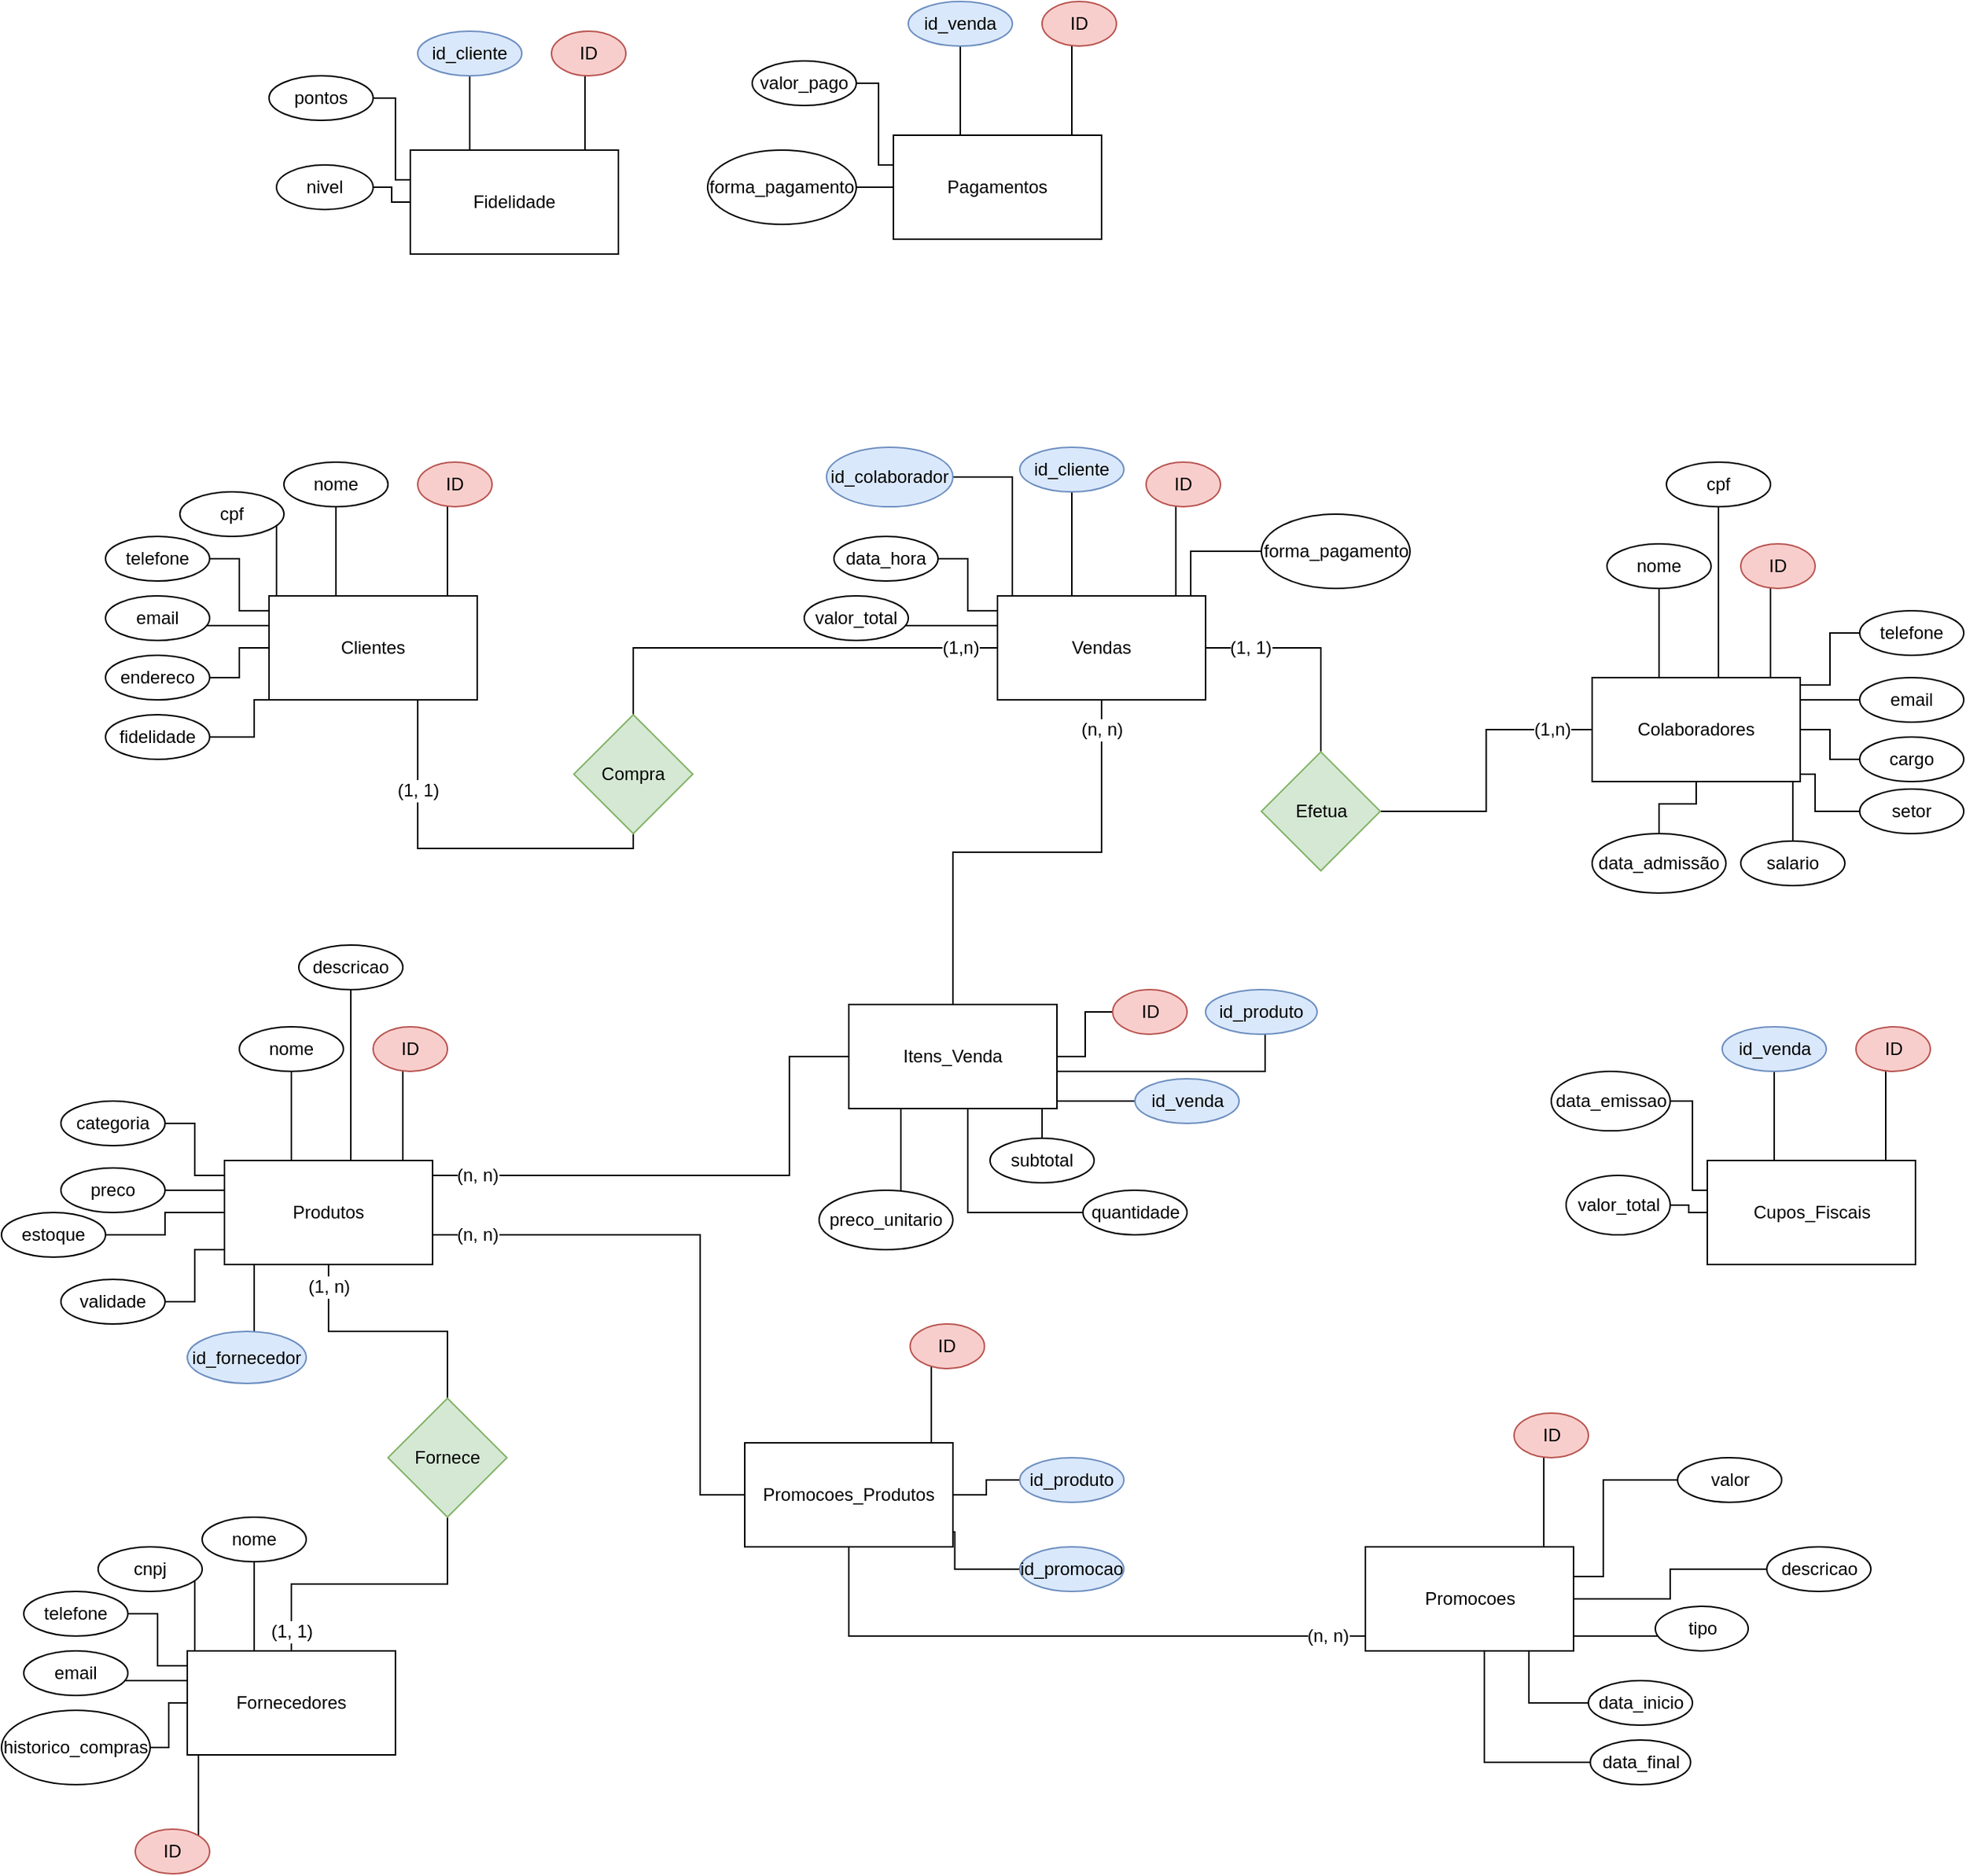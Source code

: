 <mxfile version="26.0.11">
  <diagram name="Página-1" id="WenWml29tyEXJORJTeBx">
    <mxGraphModel dx="1633" dy="1611" grid="1" gridSize="10" guides="1" tooltips="1" connect="1" arrows="1" fold="1" page="0" pageScale="1" pageWidth="1169" pageHeight="827" math="0" shadow="0">
      <root>
        <mxCell id="0" />
        <mxCell id="1" parent="0" />
        <mxCell id="MehZxR0ri4t-mRPPWg_Q-198" style="edgeStyle=orthogonalEdgeStyle;rounded=0;orthogonalLoop=1;jettySize=auto;html=1;fontSize=12;startSize=8;endSize=8;endArrow=none;startFill=0;" edge="1" parent="1" source="MehZxR0ri4t-mRPPWg_Q-12" target="MehZxR0ri4t-mRPPWg_Q-197">
          <mxGeometry relative="1" as="geometry">
            <Array as="points">
              <mxPoint x="10" y="150" />
              <mxPoint x="155" y="150" />
            </Array>
          </mxGeometry>
        </mxCell>
        <mxCell id="MehZxR0ri4t-mRPPWg_Q-203" value="(1, 1)" style="edgeLabel;html=1;align=center;verticalAlign=middle;resizable=0;points=[];fontSize=12;" vertex="1" connectable="0" parent="MehZxR0ri4t-mRPPWg_Q-198">
          <mxGeometry x="-0.626" y="2" relative="1" as="geometry">
            <mxPoint x="-2" y="13" as="offset" />
          </mxGeometry>
        </mxCell>
        <mxCell id="MehZxR0ri4t-mRPPWg_Q-12" value="Clientes" style="whiteSpace=wrap;html=1;" vertex="1" parent="1">
          <mxGeometry x="-90" y="-20" width="140" height="70" as="geometry" />
        </mxCell>
        <mxCell id="MehZxR0ri4t-mRPPWg_Q-23" style="edgeStyle=elbowEdgeStyle;rounded=0;orthogonalLoop=1;jettySize=auto;html=1;fontSize=12;startSize=8;endSize=8;endArrow=none;startFill=0;" edge="1" parent="1" source="MehZxR0ri4t-mRPPWg_Q-15" target="MehZxR0ri4t-mRPPWg_Q-12">
          <mxGeometry relative="1" as="geometry" />
        </mxCell>
        <mxCell id="MehZxR0ri4t-mRPPWg_Q-15" value="ID" style="ellipse;whiteSpace=wrap;html=1;align=center;fillColor=#f8cecc;strokeColor=#b85450;" vertex="1" parent="1">
          <mxGeometry x="10" y="-110" width="50" height="30" as="geometry" />
        </mxCell>
        <mxCell id="MehZxR0ri4t-mRPPWg_Q-24" style="edgeStyle=elbowEdgeStyle;rounded=0;orthogonalLoop=1;jettySize=auto;html=1;fontSize=12;startSize=8;endSize=8;endArrow=none;startFill=0;" edge="1" parent="1" source="MehZxR0ri4t-mRPPWg_Q-16" target="MehZxR0ri4t-mRPPWg_Q-12">
          <mxGeometry relative="1" as="geometry" />
        </mxCell>
        <mxCell id="MehZxR0ri4t-mRPPWg_Q-16" value="nome" style="ellipse;whiteSpace=wrap;html=1;align=center;" vertex="1" parent="1">
          <mxGeometry x="-80" y="-110" width="70" height="30" as="geometry" />
        </mxCell>
        <mxCell id="MehZxR0ri4t-mRPPWg_Q-25" style="edgeStyle=elbowEdgeStyle;rounded=0;orthogonalLoop=1;jettySize=auto;html=1;fontSize=12;startSize=8;endSize=8;endArrow=none;startFill=0;" edge="1" parent="1" source="MehZxR0ri4t-mRPPWg_Q-17" target="MehZxR0ri4t-mRPPWg_Q-12">
          <mxGeometry relative="1" as="geometry" />
        </mxCell>
        <mxCell id="MehZxR0ri4t-mRPPWg_Q-17" value="cpf" style="ellipse;whiteSpace=wrap;html=1;align=center;" vertex="1" parent="1">
          <mxGeometry x="-150" y="-90" width="70" height="30" as="geometry" />
        </mxCell>
        <mxCell id="MehZxR0ri4t-mRPPWg_Q-18" value="telefone" style="ellipse;whiteSpace=wrap;html=1;align=center;" vertex="1" parent="1">
          <mxGeometry x="-200" y="-60" width="70" height="30" as="geometry" />
        </mxCell>
        <mxCell id="MehZxR0ri4t-mRPPWg_Q-27" style="edgeStyle=elbowEdgeStyle;rounded=0;orthogonalLoop=1;jettySize=auto;html=1;fontSize=12;startSize=8;endSize=8;endArrow=none;startFill=0;" edge="1" parent="1" source="MehZxR0ri4t-mRPPWg_Q-19" target="MehZxR0ri4t-mRPPWg_Q-12">
          <mxGeometry relative="1" as="geometry">
            <Array as="points">
              <mxPoint x="-100" />
            </Array>
          </mxGeometry>
        </mxCell>
        <mxCell id="MehZxR0ri4t-mRPPWg_Q-19" value="email" style="ellipse;whiteSpace=wrap;html=1;align=center;" vertex="1" parent="1">
          <mxGeometry x="-200" y="-20" width="70" height="30" as="geometry" />
        </mxCell>
        <mxCell id="MehZxR0ri4t-mRPPWg_Q-29" style="edgeStyle=elbowEdgeStyle;rounded=0;orthogonalLoop=1;jettySize=auto;html=1;fontSize=12;startSize=8;endSize=8;endArrow=none;startFill=0;" edge="1" parent="1" source="MehZxR0ri4t-mRPPWg_Q-20" target="MehZxR0ri4t-mRPPWg_Q-12">
          <mxGeometry relative="1" as="geometry" />
        </mxCell>
        <mxCell id="MehZxR0ri4t-mRPPWg_Q-20" value="endereco" style="ellipse;whiteSpace=wrap;html=1;align=center;" vertex="1" parent="1">
          <mxGeometry x="-200" y="20" width="70" height="30" as="geometry" />
        </mxCell>
        <mxCell id="MehZxR0ri4t-mRPPWg_Q-30" style="edgeStyle=elbowEdgeStyle;rounded=0;orthogonalLoop=1;jettySize=auto;html=1;fontSize=12;startSize=8;endSize=8;endArrow=none;startFill=0;" edge="1" parent="1" source="MehZxR0ri4t-mRPPWg_Q-21" target="MehZxR0ri4t-mRPPWg_Q-12">
          <mxGeometry relative="1" as="geometry">
            <Array as="points">
              <mxPoint x="-100" y="50" />
            </Array>
          </mxGeometry>
        </mxCell>
        <mxCell id="MehZxR0ri4t-mRPPWg_Q-21" value="fidelidade" style="ellipse;whiteSpace=wrap;html=1;align=center;" vertex="1" parent="1">
          <mxGeometry x="-200" y="60" width="70" height="30" as="geometry" />
        </mxCell>
        <mxCell id="MehZxR0ri4t-mRPPWg_Q-26" style="edgeStyle=elbowEdgeStyle;rounded=0;orthogonalLoop=1;jettySize=auto;html=1;fontSize=12;startSize=8;endSize=8;endArrow=none;startFill=0;" edge="1" parent="1" source="MehZxR0ri4t-mRPPWg_Q-18" target="MehZxR0ri4t-mRPPWg_Q-12">
          <mxGeometry relative="1" as="geometry">
            <mxPoint x="-10" y="20" as="targetPoint" />
            <Array as="points">
              <mxPoint x="-110" y="-10" />
            </Array>
          </mxGeometry>
        </mxCell>
        <mxCell id="MehZxR0ri4t-mRPPWg_Q-193" style="edgeStyle=orthogonalEdgeStyle;rounded=0;orthogonalLoop=1;jettySize=auto;html=1;exitX=0;exitY=0.5;exitDx=0;exitDy=0;fontSize=12;startSize=8;endSize=8;endArrow=none;startFill=0;" edge="1" parent="1" source="MehZxR0ri4t-mRPPWg_Q-36" target="MehZxR0ri4t-mRPPWg_Q-192">
          <mxGeometry relative="1" as="geometry" />
        </mxCell>
        <mxCell id="MehZxR0ri4t-mRPPWg_Q-205" value="(1,n)" style="edgeLabel;html=1;align=center;verticalAlign=middle;resizable=0;points=[];fontSize=12;" vertex="1" connectable="0" parent="MehZxR0ri4t-mRPPWg_Q-193">
          <mxGeometry x="-0.565" relative="1" as="geometry">
            <mxPoint x="16" as="offset" />
          </mxGeometry>
        </mxCell>
        <mxCell id="MehZxR0ri4t-mRPPWg_Q-36" value="Colaboradores" style="whiteSpace=wrap;html=1;" vertex="1" parent="1">
          <mxGeometry x="800" y="35" width="140" height="70" as="geometry" />
        </mxCell>
        <mxCell id="MehZxR0ri4t-mRPPWg_Q-37" style="edgeStyle=elbowEdgeStyle;rounded=0;orthogonalLoop=1;jettySize=auto;html=1;fontSize=12;startSize=8;endSize=8;endArrow=none;startFill=0;" edge="1" source="MehZxR0ri4t-mRPPWg_Q-38" target="MehZxR0ri4t-mRPPWg_Q-36" parent="1">
          <mxGeometry relative="1" as="geometry" />
        </mxCell>
        <mxCell id="MehZxR0ri4t-mRPPWg_Q-38" value="ID" style="ellipse;whiteSpace=wrap;html=1;align=center;fillColor=#f8cecc;strokeColor=#b85450;" vertex="1" parent="1">
          <mxGeometry x="900" y="-55" width="50" height="30" as="geometry" />
        </mxCell>
        <mxCell id="MehZxR0ri4t-mRPPWg_Q-39" style="edgeStyle=elbowEdgeStyle;rounded=0;orthogonalLoop=1;jettySize=auto;html=1;fontSize=12;startSize=8;endSize=8;endArrow=none;startFill=0;" edge="1" source="MehZxR0ri4t-mRPPWg_Q-40" target="MehZxR0ri4t-mRPPWg_Q-36" parent="1">
          <mxGeometry relative="1" as="geometry" />
        </mxCell>
        <mxCell id="MehZxR0ri4t-mRPPWg_Q-40" value="nome" style="ellipse;whiteSpace=wrap;html=1;align=center;" vertex="1" parent="1">
          <mxGeometry x="810" y="-55" width="70" height="30" as="geometry" />
        </mxCell>
        <mxCell id="MehZxR0ri4t-mRPPWg_Q-41" style="edgeStyle=elbowEdgeStyle;rounded=0;orthogonalLoop=1;jettySize=auto;html=1;fontSize=12;startSize=8;endSize=8;endArrow=none;startFill=0;" edge="1" source="MehZxR0ri4t-mRPPWg_Q-42" target="MehZxR0ri4t-mRPPWg_Q-36" parent="1">
          <mxGeometry relative="1" as="geometry" />
        </mxCell>
        <mxCell id="MehZxR0ri4t-mRPPWg_Q-42" value="cpf" style="ellipse;whiteSpace=wrap;html=1;align=center;" vertex="1" parent="1">
          <mxGeometry x="850" y="-110" width="70" height="30" as="geometry" />
        </mxCell>
        <mxCell id="MehZxR0ri4t-mRPPWg_Q-43" value="telefone" style="ellipse;whiteSpace=wrap;html=1;align=center;" vertex="1" parent="1">
          <mxGeometry x="980" y="-10" width="70" height="30" as="geometry" />
        </mxCell>
        <mxCell id="MehZxR0ri4t-mRPPWg_Q-44" style="edgeStyle=elbowEdgeStyle;rounded=0;orthogonalLoop=1;jettySize=auto;html=1;fontSize=12;startSize=8;endSize=8;endArrow=none;startFill=0;" edge="1" source="MehZxR0ri4t-mRPPWg_Q-45" target="MehZxR0ri4t-mRPPWg_Q-36" parent="1">
          <mxGeometry relative="1" as="geometry">
            <Array as="points">
              <mxPoint x="940" y="60" />
            </Array>
          </mxGeometry>
        </mxCell>
        <mxCell id="MehZxR0ri4t-mRPPWg_Q-45" value="email" style="ellipse;whiteSpace=wrap;html=1;align=center;" vertex="1" parent="1">
          <mxGeometry x="980" y="35" width="70" height="30" as="geometry" />
        </mxCell>
        <mxCell id="MehZxR0ri4t-mRPPWg_Q-46" style="edgeStyle=elbowEdgeStyle;rounded=0;orthogonalLoop=1;jettySize=auto;html=1;fontSize=12;startSize=8;endSize=8;endArrow=none;startFill=0;" edge="1" source="MehZxR0ri4t-mRPPWg_Q-47" target="MehZxR0ri4t-mRPPWg_Q-36" parent="1">
          <mxGeometry relative="1" as="geometry" />
        </mxCell>
        <mxCell id="MehZxR0ri4t-mRPPWg_Q-47" value="cargo" style="ellipse;whiteSpace=wrap;html=1;align=center;" vertex="1" parent="1">
          <mxGeometry x="980" y="75" width="70" height="30" as="geometry" />
        </mxCell>
        <mxCell id="MehZxR0ri4t-mRPPWg_Q-48" style="edgeStyle=elbowEdgeStyle;rounded=0;orthogonalLoop=1;jettySize=auto;html=1;fontSize=12;startSize=8;endSize=8;endArrow=none;startFill=0;" edge="1" source="MehZxR0ri4t-mRPPWg_Q-49" target="MehZxR0ri4t-mRPPWg_Q-36" parent="1">
          <mxGeometry relative="1" as="geometry">
            <Array as="points">
              <mxPoint x="950" y="100" />
            </Array>
          </mxGeometry>
        </mxCell>
        <mxCell id="MehZxR0ri4t-mRPPWg_Q-49" value="setor" style="ellipse;whiteSpace=wrap;html=1;align=center;" vertex="1" parent="1">
          <mxGeometry x="980" y="110" width="70" height="30" as="geometry" />
        </mxCell>
        <mxCell id="MehZxR0ri4t-mRPPWg_Q-50" style="edgeStyle=elbowEdgeStyle;rounded=0;orthogonalLoop=1;jettySize=auto;html=1;fontSize=12;startSize=8;endSize=8;endArrow=none;startFill=0;" edge="1" source="MehZxR0ri4t-mRPPWg_Q-43" target="MehZxR0ri4t-mRPPWg_Q-36" parent="1">
          <mxGeometry relative="1" as="geometry">
            <mxPoint x="880" y="75" as="targetPoint" />
            <Array as="points">
              <mxPoint x="960" y="40" />
            </Array>
          </mxGeometry>
        </mxCell>
        <mxCell id="MehZxR0ri4t-mRPPWg_Q-57" style="edgeStyle=orthogonalEdgeStyle;rounded=0;orthogonalLoop=1;jettySize=auto;html=1;fontSize=12;startSize=8;endSize=8;endArrow=none;startFill=0;" edge="1" parent="1" source="MehZxR0ri4t-mRPPWg_Q-55" target="MehZxR0ri4t-mRPPWg_Q-36">
          <mxGeometry relative="1" as="geometry">
            <Array as="points">
              <mxPoint x="930" y="165" />
            </Array>
          </mxGeometry>
        </mxCell>
        <mxCell id="MehZxR0ri4t-mRPPWg_Q-55" value="salario" style="ellipse;whiteSpace=wrap;html=1;align=center;" vertex="1" parent="1">
          <mxGeometry x="900" y="145" width="70" height="30" as="geometry" />
        </mxCell>
        <mxCell id="MehZxR0ri4t-mRPPWg_Q-58" style="edgeStyle=orthogonalEdgeStyle;rounded=0;orthogonalLoop=1;jettySize=auto;html=1;fontSize=12;startSize=8;endSize=8;endArrow=none;startFill=0;" edge="1" parent="1" source="MehZxR0ri4t-mRPPWg_Q-56" target="MehZxR0ri4t-mRPPWg_Q-36">
          <mxGeometry relative="1" as="geometry" />
        </mxCell>
        <mxCell id="MehZxR0ri4t-mRPPWg_Q-56" value="data_admissão" style="ellipse;whiteSpace=wrap;html=1;align=center;" vertex="1" parent="1">
          <mxGeometry x="800" y="140" width="90" height="40" as="geometry" />
        </mxCell>
        <mxCell id="MehZxR0ri4t-mRPPWg_Q-61" value="Fornecedores" style="whiteSpace=wrap;html=1;" vertex="1" parent="1">
          <mxGeometry x="-145" y="690" width="140" height="70" as="geometry" />
        </mxCell>
        <mxCell id="MehZxR0ri4t-mRPPWg_Q-62" style="edgeStyle=elbowEdgeStyle;rounded=0;orthogonalLoop=1;jettySize=auto;html=1;fontSize=12;startSize=8;endSize=8;endArrow=none;startFill=0;" edge="1" source="MehZxR0ri4t-mRPPWg_Q-63" target="MehZxR0ri4t-mRPPWg_Q-61" parent="1">
          <mxGeometry relative="1" as="geometry" />
        </mxCell>
        <mxCell id="MehZxR0ri4t-mRPPWg_Q-63" value="ID" style="ellipse;whiteSpace=wrap;html=1;align=center;fillColor=#f8cecc;strokeColor=#b85450;" vertex="1" parent="1">
          <mxGeometry x="-180" y="810" width="50" height="30" as="geometry" />
        </mxCell>
        <mxCell id="MehZxR0ri4t-mRPPWg_Q-64" style="edgeStyle=elbowEdgeStyle;rounded=0;orthogonalLoop=1;jettySize=auto;html=1;fontSize=12;startSize=8;endSize=8;endArrow=none;startFill=0;" edge="1" source="MehZxR0ri4t-mRPPWg_Q-65" target="MehZxR0ri4t-mRPPWg_Q-61" parent="1">
          <mxGeometry relative="1" as="geometry" />
        </mxCell>
        <mxCell id="MehZxR0ri4t-mRPPWg_Q-65" value="nome" style="ellipse;whiteSpace=wrap;html=1;align=center;" vertex="1" parent="1">
          <mxGeometry x="-135" y="600" width="70" height="30" as="geometry" />
        </mxCell>
        <mxCell id="MehZxR0ri4t-mRPPWg_Q-66" style="edgeStyle=elbowEdgeStyle;rounded=0;orthogonalLoop=1;jettySize=auto;html=1;fontSize=12;startSize=8;endSize=8;endArrow=none;startFill=0;" edge="1" source="MehZxR0ri4t-mRPPWg_Q-67" target="MehZxR0ri4t-mRPPWg_Q-61" parent="1">
          <mxGeometry relative="1" as="geometry" />
        </mxCell>
        <mxCell id="MehZxR0ri4t-mRPPWg_Q-67" value="cnpj" style="ellipse;whiteSpace=wrap;html=1;align=center;" vertex="1" parent="1">
          <mxGeometry x="-205" y="620" width="70" height="30" as="geometry" />
        </mxCell>
        <mxCell id="MehZxR0ri4t-mRPPWg_Q-68" value="telefone" style="ellipse;whiteSpace=wrap;html=1;align=center;" vertex="1" parent="1">
          <mxGeometry x="-255" y="650" width="70" height="30" as="geometry" />
        </mxCell>
        <mxCell id="MehZxR0ri4t-mRPPWg_Q-69" style="edgeStyle=elbowEdgeStyle;rounded=0;orthogonalLoop=1;jettySize=auto;html=1;fontSize=12;startSize=8;endSize=8;endArrow=none;startFill=0;" edge="1" source="MehZxR0ri4t-mRPPWg_Q-70" target="MehZxR0ri4t-mRPPWg_Q-61" parent="1">
          <mxGeometry relative="1" as="geometry">
            <Array as="points">
              <mxPoint x="-155" y="710" />
            </Array>
          </mxGeometry>
        </mxCell>
        <mxCell id="MehZxR0ri4t-mRPPWg_Q-70" value="email" style="ellipse;whiteSpace=wrap;html=1;align=center;" vertex="1" parent="1">
          <mxGeometry x="-255" y="690" width="70" height="30" as="geometry" />
        </mxCell>
        <mxCell id="MehZxR0ri4t-mRPPWg_Q-71" style="edgeStyle=elbowEdgeStyle;rounded=0;orthogonalLoop=1;jettySize=auto;html=1;fontSize=12;startSize=8;endSize=8;endArrow=none;startFill=0;" edge="1" source="MehZxR0ri4t-mRPPWg_Q-72" target="MehZxR0ri4t-mRPPWg_Q-61" parent="1">
          <mxGeometry relative="1" as="geometry" />
        </mxCell>
        <mxCell id="MehZxR0ri4t-mRPPWg_Q-72" value="historico_compras" style="ellipse;whiteSpace=wrap;html=1;align=center;" vertex="1" parent="1">
          <mxGeometry x="-270" y="730" width="100" height="50" as="geometry" />
        </mxCell>
        <mxCell id="MehZxR0ri4t-mRPPWg_Q-75" style="edgeStyle=elbowEdgeStyle;rounded=0;orthogonalLoop=1;jettySize=auto;html=1;fontSize=12;startSize=8;endSize=8;endArrow=none;startFill=0;" edge="1" source="MehZxR0ri4t-mRPPWg_Q-68" target="MehZxR0ri4t-mRPPWg_Q-61" parent="1">
          <mxGeometry relative="1" as="geometry">
            <mxPoint x="-65" y="730" as="targetPoint" />
            <Array as="points">
              <mxPoint x="-165" y="700" />
            </Array>
          </mxGeometry>
        </mxCell>
        <mxCell id="MehZxR0ri4t-mRPPWg_Q-213" style="edgeStyle=orthogonalEdgeStyle;rounded=0;orthogonalLoop=1;jettySize=auto;html=1;fontSize=12;startSize=8;endSize=8;endArrow=none;startFill=0;" edge="1" parent="1" source="MehZxR0ri4t-mRPPWg_Q-76" target="MehZxR0ri4t-mRPPWg_Q-155">
          <mxGeometry relative="1" as="geometry">
            <Array as="points">
              <mxPoint x="260" y="370" />
              <mxPoint x="260" y="290" />
            </Array>
          </mxGeometry>
        </mxCell>
        <mxCell id="MehZxR0ri4t-mRPPWg_Q-217" value="(n, n)" style="edgeLabel;html=1;align=center;verticalAlign=middle;resizable=0;points=[];fontSize=12;" vertex="1" connectable="0" parent="MehZxR0ri4t-mRPPWg_Q-213">
          <mxGeometry x="-0.883" relative="1" as="geometry">
            <mxPoint x="9" as="offset" />
          </mxGeometry>
        </mxCell>
        <mxCell id="MehZxR0ri4t-mRPPWg_Q-226" style="edgeStyle=orthogonalEdgeStyle;rounded=0;orthogonalLoop=1;jettySize=auto;html=1;fontSize=12;startSize=8;endSize=8;endArrow=none;startFill=0;" edge="1" parent="1" source="MehZxR0ri4t-mRPPWg_Q-76" target="MehZxR0ri4t-mRPPWg_Q-181">
          <mxGeometry relative="1" as="geometry">
            <mxPoint x="195" y="470" as="targetPoint" />
            <Array as="points">
              <mxPoint x="200" y="410" />
              <mxPoint x="200" y="585" />
            </Array>
          </mxGeometry>
        </mxCell>
        <mxCell id="MehZxR0ri4t-mRPPWg_Q-228" value="(n, n)" style="edgeLabel;html=1;align=center;verticalAlign=middle;resizable=0;points=[];fontSize=12;" vertex="1" connectable="0" parent="MehZxR0ri4t-mRPPWg_Q-226">
          <mxGeometry x="-0.882" y="1" relative="1" as="geometry">
            <mxPoint x="7" y="1" as="offset" />
          </mxGeometry>
        </mxCell>
        <mxCell id="MehZxR0ri4t-mRPPWg_Q-76" value="Produtos" style="whiteSpace=wrap;html=1;" vertex="1" parent="1">
          <mxGeometry x="-120" y="360" width="140" height="70" as="geometry" />
        </mxCell>
        <mxCell id="MehZxR0ri4t-mRPPWg_Q-77" style="edgeStyle=elbowEdgeStyle;rounded=0;orthogonalLoop=1;jettySize=auto;html=1;fontSize=12;startSize=8;endSize=8;endArrow=none;startFill=0;" edge="1" source="MehZxR0ri4t-mRPPWg_Q-78" target="MehZxR0ri4t-mRPPWg_Q-76" parent="1">
          <mxGeometry relative="1" as="geometry" />
        </mxCell>
        <mxCell id="MehZxR0ri4t-mRPPWg_Q-78" value="ID" style="ellipse;whiteSpace=wrap;html=1;align=center;fillColor=#f8cecc;strokeColor=#b85450;" vertex="1" parent="1">
          <mxGeometry x="-20" y="270" width="50" height="30" as="geometry" />
        </mxCell>
        <mxCell id="MehZxR0ri4t-mRPPWg_Q-79" style="edgeStyle=elbowEdgeStyle;rounded=0;orthogonalLoop=1;jettySize=auto;html=1;fontSize=12;startSize=8;endSize=8;endArrow=none;startFill=0;" edge="1" source="MehZxR0ri4t-mRPPWg_Q-80" target="MehZxR0ri4t-mRPPWg_Q-76" parent="1">
          <mxGeometry relative="1" as="geometry" />
        </mxCell>
        <mxCell id="MehZxR0ri4t-mRPPWg_Q-80" value="nome" style="ellipse;whiteSpace=wrap;html=1;align=center;" vertex="1" parent="1">
          <mxGeometry x="-110" y="270" width="70" height="30" as="geometry" />
        </mxCell>
        <mxCell id="MehZxR0ri4t-mRPPWg_Q-81" style="edgeStyle=elbowEdgeStyle;rounded=0;orthogonalLoop=1;jettySize=auto;html=1;fontSize=12;startSize=8;endSize=8;endArrow=none;startFill=0;" edge="1" source="MehZxR0ri4t-mRPPWg_Q-82" target="MehZxR0ri4t-mRPPWg_Q-76" parent="1">
          <mxGeometry relative="1" as="geometry" />
        </mxCell>
        <mxCell id="MehZxR0ri4t-mRPPWg_Q-82" value="descricao" style="ellipse;whiteSpace=wrap;html=1;align=center;" vertex="1" parent="1">
          <mxGeometry x="-70" y="215" width="70" height="30" as="geometry" />
        </mxCell>
        <mxCell id="MehZxR0ri4t-mRPPWg_Q-83" value="categoria" style="ellipse;whiteSpace=wrap;html=1;align=center;" vertex="1" parent="1">
          <mxGeometry x="-230" y="320" width="70" height="30" as="geometry" />
        </mxCell>
        <mxCell id="MehZxR0ri4t-mRPPWg_Q-84" style="edgeStyle=elbowEdgeStyle;rounded=0;orthogonalLoop=1;jettySize=auto;html=1;fontSize=12;startSize=8;endSize=8;endArrow=none;startFill=0;" edge="1" source="MehZxR0ri4t-mRPPWg_Q-85" target="MehZxR0ri4t-mRPPWg_Q-76" parent="1">
          <mxGeometry relative="1" as="geometry">
            <Array as="points">
              <mxPoint x="20" y="385" />
            </Array>
          </mxGeometry>
        </mxCell>
        <mxCell id="MehZxR0ri4t-mRPPWg_Q-85" value="preco" style="ellipse;whiteSpace=wrap;html=1;align=center;" vertex="1" parent="1">
          <mxGeometry x="-230" y="365" width="70" height="30" as="geometry" />
        </mxCell>
        <mxCell id="MehZxR0ri4t-mRPPWg_Q-86" style="edgeStyle=elbowEdgeStyle;rounded=0;orthogonalLoop=1;jettySize=auto;html=1;fontSize=12;startSize=8;endSize=8;endArrow=none;startFill=0;" edge="1" source="MehZxR0ri4t-mRPPWg_Q-87" target="MehZxR0ri4t-mRPPWg_Q-76" parent="1">
          <mxGeometry relative="1" as="geometry" />
        </mxCell>
        <mxCell id="MehZxR0ri4t-mRPPWg_Q-87" value="estoque" style="ellipse;whiteSpace=wrap;html=1;align=center;" vertex="1" parent="1">
          <mxGeometry x="-270" y="395" width="70" height="30" as="geometry" />
        </mxCell>
        <mxCell id="MehZxR0ri4t-mRPPWg_Q-88" style="edgeStyle=elbowEdgeStyle;rounded=0;orthogonalLoop=1;jettySize=auto;html=1;fontSize=12;startSize=8;endSize=8;endArrow=none;startFill=0;" edge="1" source="MehZxR0ri4t-mRPPWg_Q-89" target="MehZxR0ri4t-mRPPWg_Q-76" parent="1">
          <mxGeometry relative="1" as="geometry">
            <Array as="points">
              <mxPoint x="-140" y="420" />
            </Array>
          </mxGeometry>
        </mxCell>
        <mxCell id="MehZxR0ri4t-mRPPWg_Q-89" value="validade" style="ellipse;whiteSpace=wrap;html=1;align=center;" vertex="1" parent="1">
          <mxGeometry x="-230" y="440" width="70" height="30" as="geometry" />
        </mxCell>
        <mxCell id="MehZxR0ri4t-mRPPWg_Q-90" style="edgeStyle=elbowEdgeStyle;rounded=0;orthogonalLoop=1;jettySize=auto;html=1;fontSize=12;startSize=8;endSize=8;endArrow=none;startFill=0;" edge="1" source="MehZxR0ri4t-mRPPWg_Q-83" target="MehZxR0ri4t-mRPPWg_Q-76" parent="1">
          <mxGeometry relative="1" as="geometry">
            <mxPoint x="-40" y="400" as="targetPoint" />
            <Array as="points">
              <mxPoint x="-140" y="370" />
            </Array>
          </mxGeometry>
        </mxCell>
        <mxCell id="MehZxR0ri4t-mRPPWg_Q-91" style="edgeStyle=orthogonalEdgeStyle;rounded=0;orthogonalLoop=1;jettySize=auto;html=1;fontSize=12;startSize=8;endSize=8;endArrow=none;startFill=0;" edge="1" source="MehZxR0ri4t-mRPPWg_Q-92" target="MehZxR0ri4t-mRPPWg_Q-76" parent="1">
          <mxGeometry relative="1" as="geometry">
            <Array as="points">
              <mxPoint x="-100" y="460" />
              <mxPoint x="-100" y="460" />
            </Array>
          </mxGeometry>
        </mxCell>
        <mxCell id="MehZxR0ri4t-mRPPWg_Q-92" value="id_fornecedor" style="ellipse;whiteSpace=wrap;html=1;align=center;fillColor=#dae8fc;strokeColor=#6c8ebf;" vertex="1" parent="1">
          <mxGeometry x="-145" y="475" width="80" height="35" as="geometry" />
        </mxCell>
        <mxCell id="MehZxR0ri4t-mRPPWg_Q-196" style="edgeStyle=orthogonalEdgeStyle;rounded=0;orthogonalLoop=1;jettySize=auto;html=1;exitX=1;exitY=0.5;exitDx=0;exitDy=0;fontSize=12;startSize=8;endSize=8;endArrow=none;startFill=0;" edge="1" parent="1" source="MehZxR0ri4t-mRPPWg_Q-95" target="MehZxR0ri4t-mRPPWg_Q-192">
          <mxGeometry relative="1" as="geometry" />
        </mxCell>
        <mxCell id="MehZxR0ri4t-mRPPWg_Q-207" value="(1, 1)" style="edgeLabel;html=1;align=center;verticalAlign=middle;resizable=0;points=[];fontSize=12;" vertex="1" connectable="0" parent="MehZxR0ri4t-mRPPWg_Q-196">
          <mxGeometry x="-0.726" y="3" relative="1" as="geometry">
            <mxPoint x="10" y="3" as="offset" />
          </mxGeometry>
        </mxCell>
        <mxCell id="MehZxR0ri4t-mRPPWg_Q-200" style="edgeStyle=orthogonalEdgeStyle;rounded=0;orthogonalLoop=1;jettySize=auto;html=1;fontSize=12;startSize=8;endSize=8;endArrow=none;startFill=0;" edge="1" parent="1" source="MehZxR0ri4t-mRPPWg_Q-95" target="MehZxR0ri4t-mRPPWg_Q-197">
          <mxGeometry relative="1" as="geometry">
            <Array as="points">
              <mxPoint x="155" y="15" />
            </Array>
          </mxGeometry>
        </mxCell>
        <mxCell id="MehZxR0ri4t-mRPPWg_Q-204" value="(1,n)" style="edgeLabel;html=1;align=center;verticalAlign=middle;resizable=0;points=[];fontSize=12;" vertex="1" connectable="0" parent="MehZxR0ri4t-mRPPWg_Q-200">
          <mxGeometry x="-0.867" y="5" relative="1" as="geometry">
            <mxPoint x="-6" y="-5" as="offset" />
          </mxGeometry>
        </mxCell>
        <mxCell id="MehZxR0ri4t-mRPPWg_Q-214" style="edgeStyle=orthogonalEdgeStyle;rounded=0;orthogonalLoop=1;jettySize=auto;html=1;fontSize=12;startSize=8;endSize=8;endArrow=none;startFill=0;" edge="1" parent="1" source="MehZxR0ri4t-mRPPWg_Q-95" target="MehZxR0ri4t-mRPPWg_Q-155">
          <mxGeometry relative="1" as="geometry" />
        </mxCell>
        <mxCell id="MehZxR0ri4t-mRPPWg_Q-218" value="(n, n)" style="edgeLabel;html=1;align=center;verticalAlign=middle;resizable=0;points=[];fontSize=12;" vertex="1" connectable="0" parent="MehZxR0ri4t-mRPPWg_Q-214">
          <mxGeometry x="-0.937" y="-1" relative="1" as="geometry">
            <mxPoint x="1" y="10" as="offset" />
          </mxGeometry>
        </mxCell>
        <mxCell id="MehZxR0ri4t-mRPPWg_Q-95" value="Vendas" style="whiteSpace=wrap;html=1;" vertex="1" parent="1">
          <mxGeometry x="400" y="-20" width="140" height="70" as="geometry" />
        </mxCell>
        <mxCell id="MehZxR0ri4t-mRPPWg_Q-96" style="edgeStyle=elbowEdgeStyle;rounded=0;orthogonalLoop=1;jettySize=auto;html=1;fontSize=12;startSize=8;endSize=8;endArrow=none;startFill=0;" edge="1" source="MehZxR0ri4t-mRPPWg_Q-97" target="MehZxR0ri4t-mRPPWg_Q-95" parent="1">
          <mxGeometry relative="1" as="geometry" />
        </mxCell>
        <mxCell id="MehZxR0ri4t-mRPPWg_Q-97" value="ID" style="ellipse;whiteSpace=wrap;html=1;align=center;fillColor=#f8cecc;strokeColor=#b85450;" vertex="1" parent="1">
          <mxGeometry x="500" y="-110" width="50" height="30" as="geometry" />
        </mxCell>
        <mxCell id="MehZxR0ri4t-mRPPWg_Q-98" style="edgeStyle=elbowEdgeStyle;rounded=0;orthogonalLoop=1;jettySize=auto;html=1;fontSize=12;startSize=8;endSize=8;endArrow=none;startFill=0;" edge="1" source="MehZxR0ri4t-mRPPWg_Q-99" target="MehZxR0ri4t-mRPPWg_Q-95" parent="1">
          <mxGeometry relative="1" as="geometry" />
        </mxCell>
        <mxCell id="MehZxR0ri4t-mRPPWg_Q-99" value="id_cliente" style="ellipse;whiteSpace=wrap;html=1;align=center;fillColor=#dae8fc;strokeColor=#6c8ebf;" vertex="1" parent="1">
          <mxGeometry x="415" y="-120" width="70" height="30" as="geometry" />
        </mxCell>
        <mxCell id="MehZxR0ri4t-mRPPWg_Q-100" style="edgeStyle=elbowEdgeStyle;rounded=0;orthogonalLoop=1;jettySize=auto;html=1;fontSize=12;startSize=8;endSize=8;endArrow=none;startFill=0;" edge="1" source="MehZxR0ri4t-mRPPWg_Q-101" target="MehZxR0ri4t-mRPPWg_Q-95" parent="1">
          <mxGeometry relative="1" as="geometry">
            <Array as="points">
              <mxPoint x="410" y="-40" />
            </Array>
          </mxGeometry>
        </mxCell>
        <mxCell id="MehZxR0ri4t-mRPPWg_Q-101" value="id_colaborador" style="ellipse;whiteSpace=wrap;html=1;align=center;fillColor=#dae8fc;strokeColor=#6c8ebf;" vertex="1" parent="1">
          <mxGeometry x="285" y="-120" width="85" height="40" as="geometry" />
        </mxCell>
        <mxCell id="MehZxR0ri4t-mRPPWg_Q-102" value="data_hora" style="ellipse;whiteSpace=wrap;html=1;align=center;" vertex="1" parent="1">
          <mxGeometry x="290" y="-60" width="70" height="30" as="geometry" />
        </mxCell>
        <mxCell id="MehZxR0ri4t-mRPPWg_Q-103" style="edgeStyle=elbowEdgeStyle;rounded=0;orthogonalLoop=1;jettySize=auto;html=1;fontSize=12;startSize=8;endSize=8;endArrow=none;startFill=0;" edge="1" source="MehZxR0ri4t-mRPPWg_Q-104" target="MehZxR0ri4t-mRPPWg_Q-95" parent="1">
          <mxGeometry relative="1" as="geometry">
            <Array as="points">
              <mxPoint x="390" />
            </Array>
          </mxGeometry>
        </mxCell>
        <mxCell id="MehZxR0ri4t-mRPPWg_Q-104" value="valor_total" style="ellipse;whiteSpace=wrap;html=1;align=center;" vertex="1" parent="1">
          <mxGeometry x="270" y="-20" width="70" height="30" as="geometry" />
        </mxCell>
        <mxCell id="MehZxR0ri4t-mRPPWg_Q-105" style="edgeStyle=elbowEdgeStyle;rounded=0;orthogonalLoop=1;jettySize=auto;html=1;fontSize=12;startSize=8;endSize=8;endArrow=none;startFill=0;" edge="1" source="MehZxR0ri4t-mRPPWg_Q-106" target="MehZxR0ri4t-mRPPWg_Q-95" parent="1">
          <mxGeometry relative="1" as="geometry">
            <Array as="points">
              <mxPoint x="530" y="-20" />
            </Array>
          </mxGeometry>
        </mxCell>
        <mxCell id="MehZxR0ri4t-mRPPWg_Q-106" value="forma_pagamento" style="ellipse;whiteSpace=wrap;html=1;align=center;" vertex="1" parent="1">
          <mxGeometry x="577.5" y="-75" width="100" height="50" as="geometry" />
        </mxCell>
        <mxCell id="MehZxR0ri4t-mRPPWg_Q-107" style="edgeStyle=elbowEdgeStyle;rounded=0;orthogonalLoop=1;jettySize=auto;html=1;fontSize=12;startSize=8;endSize=8;endArrow=none;startFill=0;" edge="1" source="MehZxR0ri4t-mRPPWg_Q-102" target="MehZxR0ri4t-mRPPWg_Q-95" parent="1">
          <mxGeometry relative="1" as="geometry">
            <mxPoint x="480" y="20" as="targetPoint" />
            <Array as="points">
              <mxPoint x="380" y="-10" />
            </Array>
          </mxGeometry>
        </mxCell>
        <mxCell id="MehZxR0ri4t-mRPPWg_Q-108" value="Pagamentos" style="whiteSpace=wrap;html=1;" vertex="1" parent="1">
          <mxGeometry x="330" y="-330" width="140" height="70" as="geometry" />
        </mxCell>
        <mxCell id="MehZxR0ri4t-mRPPWg_Q-109" style="edgeStyle=elbowEdgeStyle;rounded=0;orthogonalLoop=1;jettySize=auto;html=1;fontSize=12;startSize=8;endSize=8;endArrow=none;startFill=0;" edge="1" source="MehZxR0ri4t-mRPPWg_Q-110" target="MehZxR0ri4t-mRPPWg_Q-108" parent="1">
          <mxGeometry relative="1" as="geometry" />
        </mxCell>
        <mxCell id="MehZxR0ri4t-mRPPWg_Q-110" value="ID" style="ellipse;whiteSpace=wrap;html=1;align=center;fillColor=#f8cecc;strokeColor=#b85450;" vertex="1" parent="1">
          <mxGeometry x="430" y="-420" width="50" height="30" as="geometry" />
        </mxCell>
        <mxCell id="MehZxR0ri4t-mRPPWg_Q-111" style="edgeStyle=elbowEdgeStyle;rounded=0;orthogonalLoop=1;jettySize=auto;html=1;fontSize=12;startSize=8;endSize=8;endArrow=none;startFill=0;" edge="1" source="MehZxR0ri4t-mRPPWg_Q-112" target="MehZxR0ri4t-mRPPWg_Q-108" parent="1">
          <mxGeometry relative="1" as="geometry" />
        </mxCell>
        <mxCell id="MehZxR0ri4t-mRPPWg_Q-112" value="id_venda" style="ellipse;whiteSpace=wrap;html=1;align=center;fillColor=#dae8fc;strokeColor=#6c8ebf;" vertex="1" parent="1">
          <mxGeometry x="340" y="-420" width="70" height="30" as="geometry" />
        </mxCell>
        <mxCell id="MehZxR0ri4t-mRPPWg_Q-116" style="edgeStyle=elbowEdgeStyle;rounded=0;orthogonalLoop=1;jettySize=auto;html=1;fontSize=12;startSize=8;endSize=8;endArrow=none;startFill=0;" edge="1" source="MehZxR0ri4t-mRPPWg_Q-117" target="MehZxR0ri4t-mRPPWg_Q-108" parent="1">
          <mxGeometry relative="1" as="geometry">
            <Array as="points">
              <mxPoint x="320" y="-310" />
            </Array>
          </mxGeometry>
        </mxCell>
        <mxCell id="MehZxR0ri4t-mRPPWg_Q-117" value="valor_pago" style="ellipse;whiteSpace=wrap;html=1;align=center;" vertex="1" parent="1">
          <mxGeometry x="235" y="-380" width="70" height="30" as="geometry" />
        </mxCell>
        <mxCell id="MehZxR0ri4t-mRPPWg_Q-118" style="edgeStyle=elbowEdgeStyle;rounded=0;orthogonalLoop=1;jettySize=auto;html=1;fontSize=12;startSize=8;endSize=8;endArrow=none;startFill=0;" edge="1" source="MehZxR0ri4t-mRPPWg_Q-119" target="MehZxR0ri4t-mRPPWg_Q-108" parent="1">
          <mxGeometry relative="1" as="geometry" />
        </mxCell>
        <mxCell id="MehZxR0ri4t-mRPPWg_Q-119" value="forma_pagamento" style="ellipse;whiteSpace=wrap;html=1;align=center;" vertex="1" parent="1">
          <mxGeometry x="205" y="-320" width="100" height="50" as="geometry" />
        </mxCell>
        <mxCell id="MehZxR0ri4t-mRPPWg_Q-121" value="Cupos_Fiscais" style="whiteSpace=wrap;html=1;" vertex="1" parent="1">
          <mxGeometry x="877.5" y="360" width="140" height="70" as="geometry" />
        </mxCell>
        <mxCell id="MehZxR0ri4t-mRPPWg_Q-122" style="edgeStyle=elbowEdgeStyle;rounded=0;orthogonalLoop=1;jettySize=auto;html=1;fontSize=12;startSize=8;endSize=8;endArrow=none;startFill=0;" edge="1" source="MehZxR0ri4t-mRPPWg_Q-123" target="MehZxR0ri4t-mRPPWg_Q-121" parent="1">
          <mxGeometry relative="1" as="geometry" />
        </mxCell>
        <mxCell id="MehZxR0ri4t-mRPPWg_Q-123" value="ID" style="ellipse;whiteSpace=wrap;html=1;align=center;fillColor=#f8cecc;strokeColor=#b85450;" vertex="1" parent="1">
          <mxGeometry x="977.5" y="270" width="50" height="30" as="geometry" />
        </mxCell>
        <mxCell id="MehZxR0ri4t-mRPPWg_Q-124" style="edgeStyle=elbowEdgeStyle;rounded=0;orthogonalLoop=1;jettySize=auto;html=1;fontSize=12;startSize=8;endSize=8;endArrow=none;startFill=0;" edge="1" source="MehZxR0ri4t-mRPPWg_Q-125" target="MehZxR0ri4t-mRPPWg_Q-121" parent="1">
          <mxGeometry relative="1" as="geometry" />
        </mxCell>
        <mxCell id="MehZxR0ri4t-mRPPWg_Q-125" value="id_venda" style="ellipse;whiteSpace=wrap;html=1;align=center;fillColor=#dae8fc;strokeColor=#6c8ebf;" vertex="1" parent="1">
          <mxGeometry x="887.5" y="270" width="70" height="30" as="geometry" />
        </mxCell>
        <mxCell id="MehZxR0ri4t-mRPPWg_Q-126" style="edgeStyle=elbowEdgeStyle;rounded=0;orthogonalLoop=1;jettySize=auto;html=1;fontSize=12;startSize=8;endSize=8;endArrow=none;startFill=0;" edge="1" source="MehZxR0ri4t-mRPPWg_Q-127" target="MehZxR0ri4t-mRPPWg_Q-121" parent="1">
          <mxGeometry relative="1" as="geometry">
            <Array as="points">
              <mxPoint x="867.5" y="380" />
            </Array>
          </mxGeometry>
        </mxCell>
        <mxCell id="MehZxR0ri4t-mRPPWg_Q-127" value="data_emissao" style="ellipse;whiteSpace=wrap;html=1;align=center;" vertex="1" parent="1">
          <mxGeometry x="772.5" y="300" width="80" height="40" as="geometry" />
        </mxCell>
        <mxCell id="MehZxR0ri4t-mRPPWg_Q-128" style="edgeStyle=elbowEdgeStyle;rounded=0;orthogonalLoop=1;jettySize=auto;html=1;fontSize=12;startSize=8;endSize=8;endArrow=none;startFill=0;" edge="1" source="MehZxR0ri4t-mRPPWg_Q-129" target="MehZxR0ri4t-mRPPWg_Q-121" parent="1">
          <mxGeometry relative="1" as="geometry" />
        </mxCell>
        <mxCell id="MehZxR0ri4t-mRPPWg_Q-129" value="valor_total" style="ellipse;whiteSpace=wrap;html=1;align=center;" vertex="1" parent="1">
          <mxGeometry x="782.5" y="370" width="70" height="40" as="geometry" />
        </mxCell>
        <mxCell id="MehZxR0ri4t-mRPPWg_Q-130" value="Fidelidade" style="whiteSpace=wrap;html=1;" vertex="1" parent="1">
          <mxGeometry x="5" y="-320" width="140" height="70" as="geometry" />
        </mxCell>
        <mxCell id="MehZxR0ri4t-mRPPWg_Q-131" style="edgeStyle=elbowEdgeStyle;rounded=0;orthogonalLoop=1;jettySize=auto;html=1;fontSize=12;startSize=8;endSize=8;endArrow=none;startFill=0;" edge="1" source="MehZxR0ri4t-mRPPWg_Q-132" target="MehZxR0ri4t-mRPPWg_Q-130" parent="1">
          <mxGeometry relative="1" as="geometry" />
        </mxCell>
        <mxCell id="MehZxR0ri4t-mRPPWg_Q-132" value="ID" style="ellipse;whiteSpace=wrap;html=1;align=center;fillColor=#f8cecc;strokeColor=#b85450;" vertex="1" parent="1">
          <mxGeometry x="100" y="-400" width="50" height="30" as="geometry" />
        </mxCell>
        <mxCell id="MehZxR0ri4t-mRPPWg_Q-133" style="edgeStyle=elbowEdgeStyle;rounded=0;orthogonalLoop=1;jettySize=auto;html=1;fontSize=12;startSize=8;endSize=8;endArrow=none;startFill=0;" edge="1" source="MehZxR0ri4t-mRPPWg_Q-134" target="MehZxR0ri4t-mRPPWg_Q-130" parent="1">
          <mxGeometry relative="1" as="geometry" />
        </mxCell>
        <mxCell id="MehZxR0ri4t-mRPPWg_Q-134" value="id_cliente" style="ellipse;whiteSpace=wrap;html=1;align=center;fillColor=#dae8fc;strokeColor=#6c8ebf;" vertex="1" parent="1">
          <mxGeometry x="10" y="-400" width="70" height="30" as="geometry" />
        </mxCell>
        <mxCell id="MehZxR0ri4t-mRPPWg_Q-135" style="edgeStyle=elbowEdgeStyle;rounded=0;orthogonalLoop=1;jettySize=auto;html=1;fontSize=12;startSize=8;endSize=8;endArrow=none;startFill=0;" edge="1" source="MehZxR0ri4t-mRPPWg_Q-136" target="MehZxR0ri4t-mRPPWg_Q-130" parent="1">
          <mxGeometry relative="1" as="geometry">
            <Array as="points">
              <mxPoint x="-5" y="-300" />
            </Array>
          </mxGeometry>
        </mxCell>
        <mxCell id="MehZxR0ri4t-mRPPWg_Q-136" value="pontos" style="ellipse;whiteSpace=wrap;html=1;align=center;" vertex="1" parent="1">
          <mxGeometry x="-90" y="-370" width="70" height="30" as="geometry" />
        </mxCell>
        <mxCell id="MehZxR0ri4t-mRPPWg_Q-137" style="edgeStyle=elbowEdgeStyle;rounded=0;orthogonalLoop=1;jettySize=auto;html=1;fontSize=12;startSize=8;endSize=8;endArrow=none;startFill=0;" edge="1" source="MehZxR0ri4t-mRPPWg_Q-138" target="MehZxR0ri4t-mRPPWg_Q-130" parent="1">
          <mxGeometry relative="1" as="geometry" />
        </mxCell>
        <mxCell id="MehZxR0ri4t-mRPPWg_Q-138" value="nivel" style="ellipse;whiteSpace=wrap;html=1;align=center;" vertex="1" parent="1">
          <mxGeometry x="-85" y="-310" width="65" height="30" as="geometry" />
        </mxCell>
        <mxCell id="MehZxR0ri4t-mRPPWg_Q-227" style="edgeStyle=orthogonalEdgeStyle;rounded=0;orthogonalLoop=1;jettySize=auto;html=1;fontSize=12;startSize=8;endSize=8;endArrow=none;startFill=0;" edge="1" parent="1" source="MehZxR0ri4t-mRPPWg_Q-141" target="MehZxR0ri4t-mRPPWg_Q-181">
          <mxGeometry relative="1" as="geometry">
            <mxPoint x="195" y="550" as="targetPoint" />
            <Array as="points">
              <mxPoint x="300" y="680" />
            </Array>
          </mxGeometry>
        </mxCell>
        <mxCell id="MehZxR0ri4t-mRPPWg_Q-229" value="(n, n)" style="edgeLabel;html=1;align=center;verticalAlign=middle;resizable=0;points=[];fontSize=12;" vertex="1" connectable="0" parent="MehZxR0ri4t-mRPPWg_Q-227">
          <mxGeometry x="-0.875" relative="1" as="geometry">
            <mxPoint as="offset" />
          </mxGeometry>
        </mxCell>
        <mxCell id="MehZxR0ri4t-mRPPWg_Q-141" value="Promocoes" style="whiteSpace=wrap;html=1;" vertex="1" parent="1">
          <mxGeometry x="647.5" y="620" width="140" height="70" as="geometry" />
        </mxCell>
        <mxCell id="MehZxR0ri4t-mRPPWg_Q-142" style="edgeStyle=elbowEdgeStyle;rounded=0;orthogonalLoop=1;jettySize=auto;html=1;fontSize=12;startSize=8;endSize=8;endArrow=none;startFill=0;" edge="1" source="MehZxR0ri4t-mRPPWg_Q-143" target="MehZxR0ri4t-mRPPWg_Q-141" parent="1">
          <mxGeometry relative="1" as="geometry" />
        </mxCell>
        <mxCell id="MehZxR0ri4t-mRPPWg_Q-143" value="ID" style="ellipse;whiteSpace=wrap;html=1;align=center;fillColor=#f8cecc;strokeColor=#b85450;" vertex="1" parent="1">
          <mxGeometry x="747.5" y="530" width="50" height="30" as="geometry" />
        </mxCell>
        <mxCell id="MehZxR0ri4t-mRPPWg_Q-144" style="edgeStyle=elbowEdgeStyle;rounded=0;orthogonalLoop=1;jettySize=auto;html=1;fontSize=12;startSize=8;endSize=8;endArrow=none;startFill=0;" edge="1" source="MehZxR0ri4t-mRPPWg_Q-145" target="MehZxR0ri4t-mRPPWg_Q-141" parent="1">
          <mxGeometry relative="1" as="geometry">
            <mxPoint x="952.808" y="710" as="targetPoint" />
          </mxGeometry>
        </mxCell>
        <mxCell id="MehZxR0ri4t-mRPPWg_Q-145" value="descricao" style="ellipse;whiteSpace=wrap;html=1;align=center;" vertex="1" parent="1">
          <mxGeometry x="917.5" y="620" width="70" height="30" as="geometry" />
        </mxCell>
        <mxCell id="MehZxR0ri4t-mRPPWg_Q-146" style="edgeStyle=elbowEdgeStyle;rounded=0;orthogonalLoop=1;jettySize=auto;html=1;fontSize=12;startSize=8;endSize=8;endArrow=none;startFill=0;" edge="1" source="MehZxR0ri4t-mRPPWg_Q-147" target="MehZxR0ri4t-mRPPWg_Q-141" parent="1">
          <mxGeometry relative="1" as="geometry">
            <mxPoint x="912.808" y="710" as="targetPoint" />
            <Array as="points">
              <mxPoint x="807.5" y="680" />
            </Array>
          </mxGeometry>
        </mxCell>
        <mxCell id="MehZxR0ri4t-mRPPWg_Q-147" value="tipo" style="ellipse;whiteSpace=wrap;html=1;align=center;" vertex="1" parent="1">
          <mxGeometry x="842.5" y="660" width="62.5" height="30" as="geometry" />
        </mxCell>
        <mxCell id="MehZxR0ri4t-mRPPWg_Q-148" value="valor" style="ellipse;whiteSpace=wrap;html=1;align=center;" vertex="1" parent="1">
          <mxGeometry x="857.5" y="560" width="70" height="30" as="geometry" />
        </mxCell>
        <mxCell id="MehZxR0ri4t-mRPPWg_Q-149" style="edgeStyle=elbowEdgeStyle;rounded=0;orthogonalLoop=1;jettySize=auto;html=1;fontSize=12;startSize=8;endSize=8;endArrow=none;startFill=0;" edge="1" source="MehZxR0ri4t-mRPPWg_Q-150" target="MehZxR0ri4t-mRPPWg_Q-141" parent="1">
          <mxGeometry relative="1" as="geometry">
            <mxPoint x="907.5" y="730" as="targetPoint" />
            <Array as="points">
              <mxPoint x="757.5" y="700" />
            </Array>
          </mxGeometry>
        </mxCell>
        <mxCell id="MehZxR0ri4t-mRPPWg_Q-150" value="data_inicio" style="ellipse;whiteSpace=wrap;html=1;align=center;" vertex="1" parent="1">
          <mxGeometry x="797.5" y="710" width="70" height="30" as="geometry" />
        </mxCell>
        <mxCell id="MehZxR0ri4t-mRPPWg_Q-151" style="edgeStyle=elbowEdgeStyle;rounded=0;orthogonalLoop=1;jettySize=auto;html=1;fontSize=12;startSize=8;endSize=8;endArrow=none;startFill=0;" edge="1" source="MehZxR0ri4t-mRPPWg_Q-152" target="MehZxR0ri4t-mRPPWg_Q-141" parent="1">
          <mxGeometry relative="1" as="geometry">
            <mxPoint x="907.5" y="745" as="targetPoint" />
            <Array as="points">
              <mxPoint x="727.5" y="710" />
            </Array>
          </mxGeometry>
        </mxCell>
        <mxCell id="MehZxR0ri4t-mRPPWg_Q-152" value="data_final" style="ellipse;whiteSpace=wrap;html=1;align=center;" vertex="1" parent="1">
          <mxGeometry x="798.75" y="750" width="67.5" height="30" as="geometry" />
        </mxCell>
        <mxCell id="MehZxR0ri4t-mRPPWg_Q-153" style="edgeStyle=elbowEdgeStyle;rounded=0;orthogonalLoop=1;jettySize=auto;html=1;fontSize=12;startSize=8;endSize=8;endArrow=none;startFill=0;" edge="1" source="MehZxR0ri4t-mRPPWg_Q-148" target="MehZxR0ri4t-mRPPWg_Q-141" parent="1">
          <mxGeometry relative="1" as="geometry">
            <mxPoint x="907.5" y="720" as="targetPoint" />
            <Array as="points">
              <mxPoint x="807.5" y="640" />
            </Array>
          </mxGeometry>
        </mxCell>
        <mxCell id="MehZxR0ri4t-mRPPWg_Q-155" value="Itens_Venda" style="whiteSpace=wrap;html=1;" vertex="1" parent="1">
          <mxGeometry x="300" y="255" width="140" height="70" as="geometry" />
        </mxCell>
        <mxCell id="MehZxR0ri4t-mRPPWg_Q-156" style="edgeStyle=elbowEdgeStyle;rounded=0;orthogonalLoop=1;jettySize=auto;html=1;fontSize=12;startSize=8;endSize=8;endArrow=none;startFill=0;" edge="1" source="MehZxR0ri4t-mRPPWg_Q-157" target="MehZxR0ri4t-mRPPWg_Q-155" parent="1">
          <mxGeometry relative="1" as="geometry" />
        </mxCell>
        <mxCell id="MehZxR0ri4t-mRPPWg_Q-157" value="ID" style="ellipse;whiteSpace=wrap;html=1;align=center;fillColor=#f8cecc;strokeColor=#b85450;" vertex="1" parent="1">
          <mxGeometry x="477.5" y="245" width="50" height="30" as="geometry" />
        </mxCell>
        <mxCell id="MehZxR0ri4t-mRPPWg_Q-158" style="edgeStyle=elbowEdgeStyle;rounded=0;orthogonalLoop=1;jettySize=auto;html=1;fontSize=12;startSize=8;endSize=8;endArrow=none;startFill=0;" edge="1" source="MehZxR0ri4t-mRPPWg_Q-159" target="MehZxR0ri4t-mRPPWg_Q-155" parent="1">
          <mxGeometry relative="1" as="geometry">
            <Array as="points">
              <mxPoint x="520" y="305" />
            </Array>
          </mxGeometry>
        </mxCell>
        <mxCell id="MehZxR0ri4t-mRPPWg_Q-159" value="id_venda" style="ellipse;whiteSpace=wrap;html=1;align=center;fillColor=#dae8fc;strokeColor=#6c8ebf;" vertex="1" parent="1">
          <mxGeometry x="492.5" y="305" width="70" height="30" as="geometry" />
        </mxCell>
        <mxCell id="MehZxR0ri4t-mRPPWg_Q-160" style="edgeStyle=elbowEdgeStyle;rounded=0;orthogonalLoop=1;jettySize=auto;html=1;fontSize=12;startSize=8;endSize=8;endArrow=none;startFill=0;" edge="1" source="MehZxR0ri4t-mRPPWg_Q-161" target="MehZxR0ri4t-mRPPWg_Q-155" parent="1">
          <mxGeometry relative="1" as="geometry">
            <Array as="points">
              <mxPoint x="580" y="300" />
            </Array>
          </mxGeometry>
        </mxCell>
        <mxCell id="MehZxR0ri4t-mRPPWg_Q-161" value="id_produto" style="ellipse;whiteSpace=wrap;html=1;align=center;fillColor=#dae8fc;strokeColor=#6c8ebf;" vertex="1" parent="1">
          <mxGeometry x="540" y="245" width="75" height="30" as="geometry" />
        </mxCell>
        <mxCell id="MehZxR0ri4t-mRPPWg_Q-162" value="quantidade" style="ellipse;whiteSpace=wrap;html=1;align=center;" vertex="1" parent="1">
          <mxGeometry x="457.5" y="380" width="70" height="30" as="geometry" />
        </mxCell>
        <mxCell id="MehZxR0ri4t-mRPPWg_Q-163" style="edgeStyle=elbowEdgeStyle;rounded=0;orthogonalLoop=1;jettySize=auto;html=1;fontSize=12;startSize=8;endSize=8;endArrow=none;startFill=0;" edge="1" source="MehZxR0ri4t-mRPPWg_Q-164" target="MehZxR0ri4t-mRPPWg_Q-155" parent="1">
          <mxGeometry relative="1" as="geometry">
            <Array as="points">
              <mxPoint x="430" y="335" />
            </Array>
          </mxGeometry>
        </mxCell>
        <mxCell id="MehZxR0ri4t-mRPPWg_Q-164" value="subtotal" style="ellipse;whiteSpace=wrap;html=1;align=center;" vertex="1" parent="1">
          <mxGeometry x="395" y="345" width="70" height="30" as="geometry" />
        </mxCell>
        <mxCell id="MehZxR0ri4t-mRPPWg_Q-165" style="edgeStyle=elbowEdgeStyle;rounded=0;orthogonalLoop=1;jettySize=auto;html=1;fontSize=12;startSize=8;endSize=8;endArrow=none;startFill=0;" edge="1" source="MehZxR0ri4t-mRPPWg_Q-166" target="MehZxR0ri4t-mRPPWg_Q-155" parent="1">
          <mxGeometry relative="1" as="geometry" />
        </mxCell>
        <mxCell id="MehZxR0ri4t-mRPPWg_Q-166" value="preco_unitario" style="ellipse;whiteSpace=wrap;html=1;align=center;" vertex="1" parent="1">
          <mxGeometry x="280" y="380" width="90" height="40" as="geometry" />
        </mxCell>
        <mxCell id="MehZxR0ri4t-mRPPWg_Q-167" style="edgeStyle=elbowEdgeStyle;rounded=0;orthogonalLoop=1;jettySize=auto;html=1;fontSize=12;startSize=8;endSize=8;endArrow=none;startFill=0;" edge="1" source="MehZxR0ri4t-mRPPWg_Q-162" target="MehZxR0ri4t-mRPPWg_Q-155" parent="1">
          <mxGeometry relative="1" as="geometry">
            <mxPoint x="380" y="295" as="targetPoint" />
            <Array as="points">
              <mxPoint x="380" y="375" />
            </Array>
          </mxGeometry>
        </mxCell>
        <mxCell id="MehZxR0ri4t-mRPPWg_Q-181" value="Promocoes_Produtos" style="whiteSpace=wrap;html=1;" vertex="1" parent="1">
          <mxGeometry x="230" y="550" width="140" height="70" as="geometry" />
        </mxCell>
        <mxCell id="MehZxR0ri4t-mRPPWg_Q-182" style="edgeStyle=elbowEdgeStyle;rounded=0;orthogonalLoop=1;jettySize=auto;html=1;fontSize=12;startSize=8;endSize=8;endArrow=none;startFill=0;" edge="1" source="MehZxR0ri4t-mRPPWg_Q-183" target="MehZxR0ri4t-mRPPWg_Q-181" parent="1">
          <mxGeometry relative="1" as="geometry" />
        </mxCell>
        <mxCell id="MehZxR0ri4t-mRPPWg_Q-183" value="ID" style="ellipse;whiteSpace=wrap;html=1;align=center;fillColor=#f8cecc;strokeColor=#b85450;" vertex="1" parent="1">
          <mxGeometry x="341.25" y="470" width="50" height="30" as="geometry" />
        </mxCell>
        <mxCell id="MehZxR0ri4t-mRPPWg_Q-184" style="edgeStyle=elbowEdgeStyle;rounded=0;orthogonalLoop=1;jettySize=auto;html=1;fontSize=12;startSize=8;endSize=8;endArrow=none;startFill=0;" edge="1" source="MehZxR0ri4t-mRPPWg_Q-185" target="MehZxR0ri4t-mRPPWg_Q-181" parent="1">
          <mxGeometry relative="1" as="geometry">
            <Array as="points">
              <mxPoint x="371.25" y="610" />
            </Array>
          </mxGeometry>
        </mxCell>
        <mxCell id="MehZxR0ri4t-mRPPWg_Q-185" value="id_promocao" style="ellipse;whiteSpace=wrap;html=1;align=center;fillColor=#dae8fc;strokeColor=#6c8ebf;" vertex="1" parent="1">
          <mxGeometry x="415" y="620" width="70" height="30" as="geometry" />
        </mxCell>
        <mxCell id="MehZxR0ri4t-mRPPWg_Q-208" style="edgeStyle=orthogonalEdgeStyle;rounded=0;orthogonalLoop=1;jettySize=auto;html=1;fontSize=12;startSize=8;endSize=8;endArrow=none;startFill=0;" edge="1" parent="1" source="MehZxR0ri4t-mRPPWg_Q-187" target="MehZxR0ri4t-mRPPWg_Q-181">
          <mxGeometry relative="1" as="geometry" />
        </mxCell>
        <mxCell id="MehZxR0ri4t-mRPPWg_Q-187" value="id_produto" style="ellipse;whiteSpace=wrap;html=1;align=center;fillColor=#dae8fc;strokeColor=#6c8ebf;" vertex="1" parent="1">
          <mxGeometry x="415" y="560" width="70" height="30" as="geometry" />
        </mxCell>
        <mxCell id="MehZxR0ri4t-mRPPWg_Q-192" value="Efetua" style="rhombus;whiteSpace=wrap;html=1;fillColor=#d5e8d4;strokeColor=#82b366;" vertex="1" parent="1">
          <mxGeometry x="577.5" y="85" width="80" height="80" as="geometry" />
        </mxCell>
        <mxCell id="MehZxR0ri4t-mRPPWg_Q-197" value="Compra" style="rhombus;whiteSpace=wrap;html=1;fillColor=#d5e8d4;strokeColor=#82b366;" vertex="1" parent="1">
          <mxGeometry x="115" y="60" width="80" height="80" as="geometry" />
        </mxCell>
        <mxCell id="MehZxR0ri4t-mRPPWg_Q-220" style="edgeStyle=orthogonalEdgeStyle;rounded=0;orthogonalLoop=1;jettySize=auto;html=1;fontSize=12;startSize=8;endSize=8;endArrow=none;startFill=0;" edge="1" parent="1" source="MehZxR0ri4t-mRPPWg_Q-219" target="MehZxR0ri4t-mRPPWg_Q-76">
          <mxGeometry relative="1" as="geometry" />
        </mxCell>
        <mxCell id="MehZxR0ri4t-mRPPWg_Q-223" value="(1, n)" style="edgeLabel;html=1;align=center;verticalAlign=middle;resizable=0;points=[];fontSize=12;" vertex="1" connectable="0" parent="MehZxR0ri4t-mRPPWg_Q-220">
          <mxGeometry x="0.824" relative="1" as="geometry">
            <mxPoint as="offset" />
          </mxGeometry>
        </mxCell>
        <mxCell id="MehZxR0ri4t-mRPPWg_Q-221" style="edgeStyle=orthogonalEdgeStyle;rounded=0;orthogonalLoop=1;jettySize=auto;html=1;fontSize=12;startSize=8;endSize=8;endArrow=none;startFill=0;" edge="1" parent="1" source="MehZxR0ri4t-mRPPWg_Q-219" target="MehZxR0ri4t-mRPPWg_Q-61">
          <mxGeometry relative="1" as="geometry" />
        </mxCell>
        <mxCell id="MehZxR0ri4t-mRPPWg_Q-224" value="(1, 1)" style="edgeLabel;html=1;align=center;verticalAlign=middle;resizable=0;points=[];fontSize=12;" vertex="1" connectable="0" parent="MehZxR0ri4t-mRPPWg_Q-221">
          <mxGeometry x="0.865" relative="1" as="geometry">
            <mxPoint as="offset" />
          </mxGeometry>
        </mxCell>
        <mxCell id="MehZxR0ri4t-mRPPWg_Q-219" value="Fornece" style="rhombus;whiteSpace=wrap;html=1;fillColor=#d5e8d4;strokeColor=#82b366;" vertex="1" parent="1">
          <mxGeometry x="-10" y="520" width="80" height="80" as="geometry" />
        </mxCell>
      </root>
    </mxGraphModel>
  </diagram>
</mxfile>
